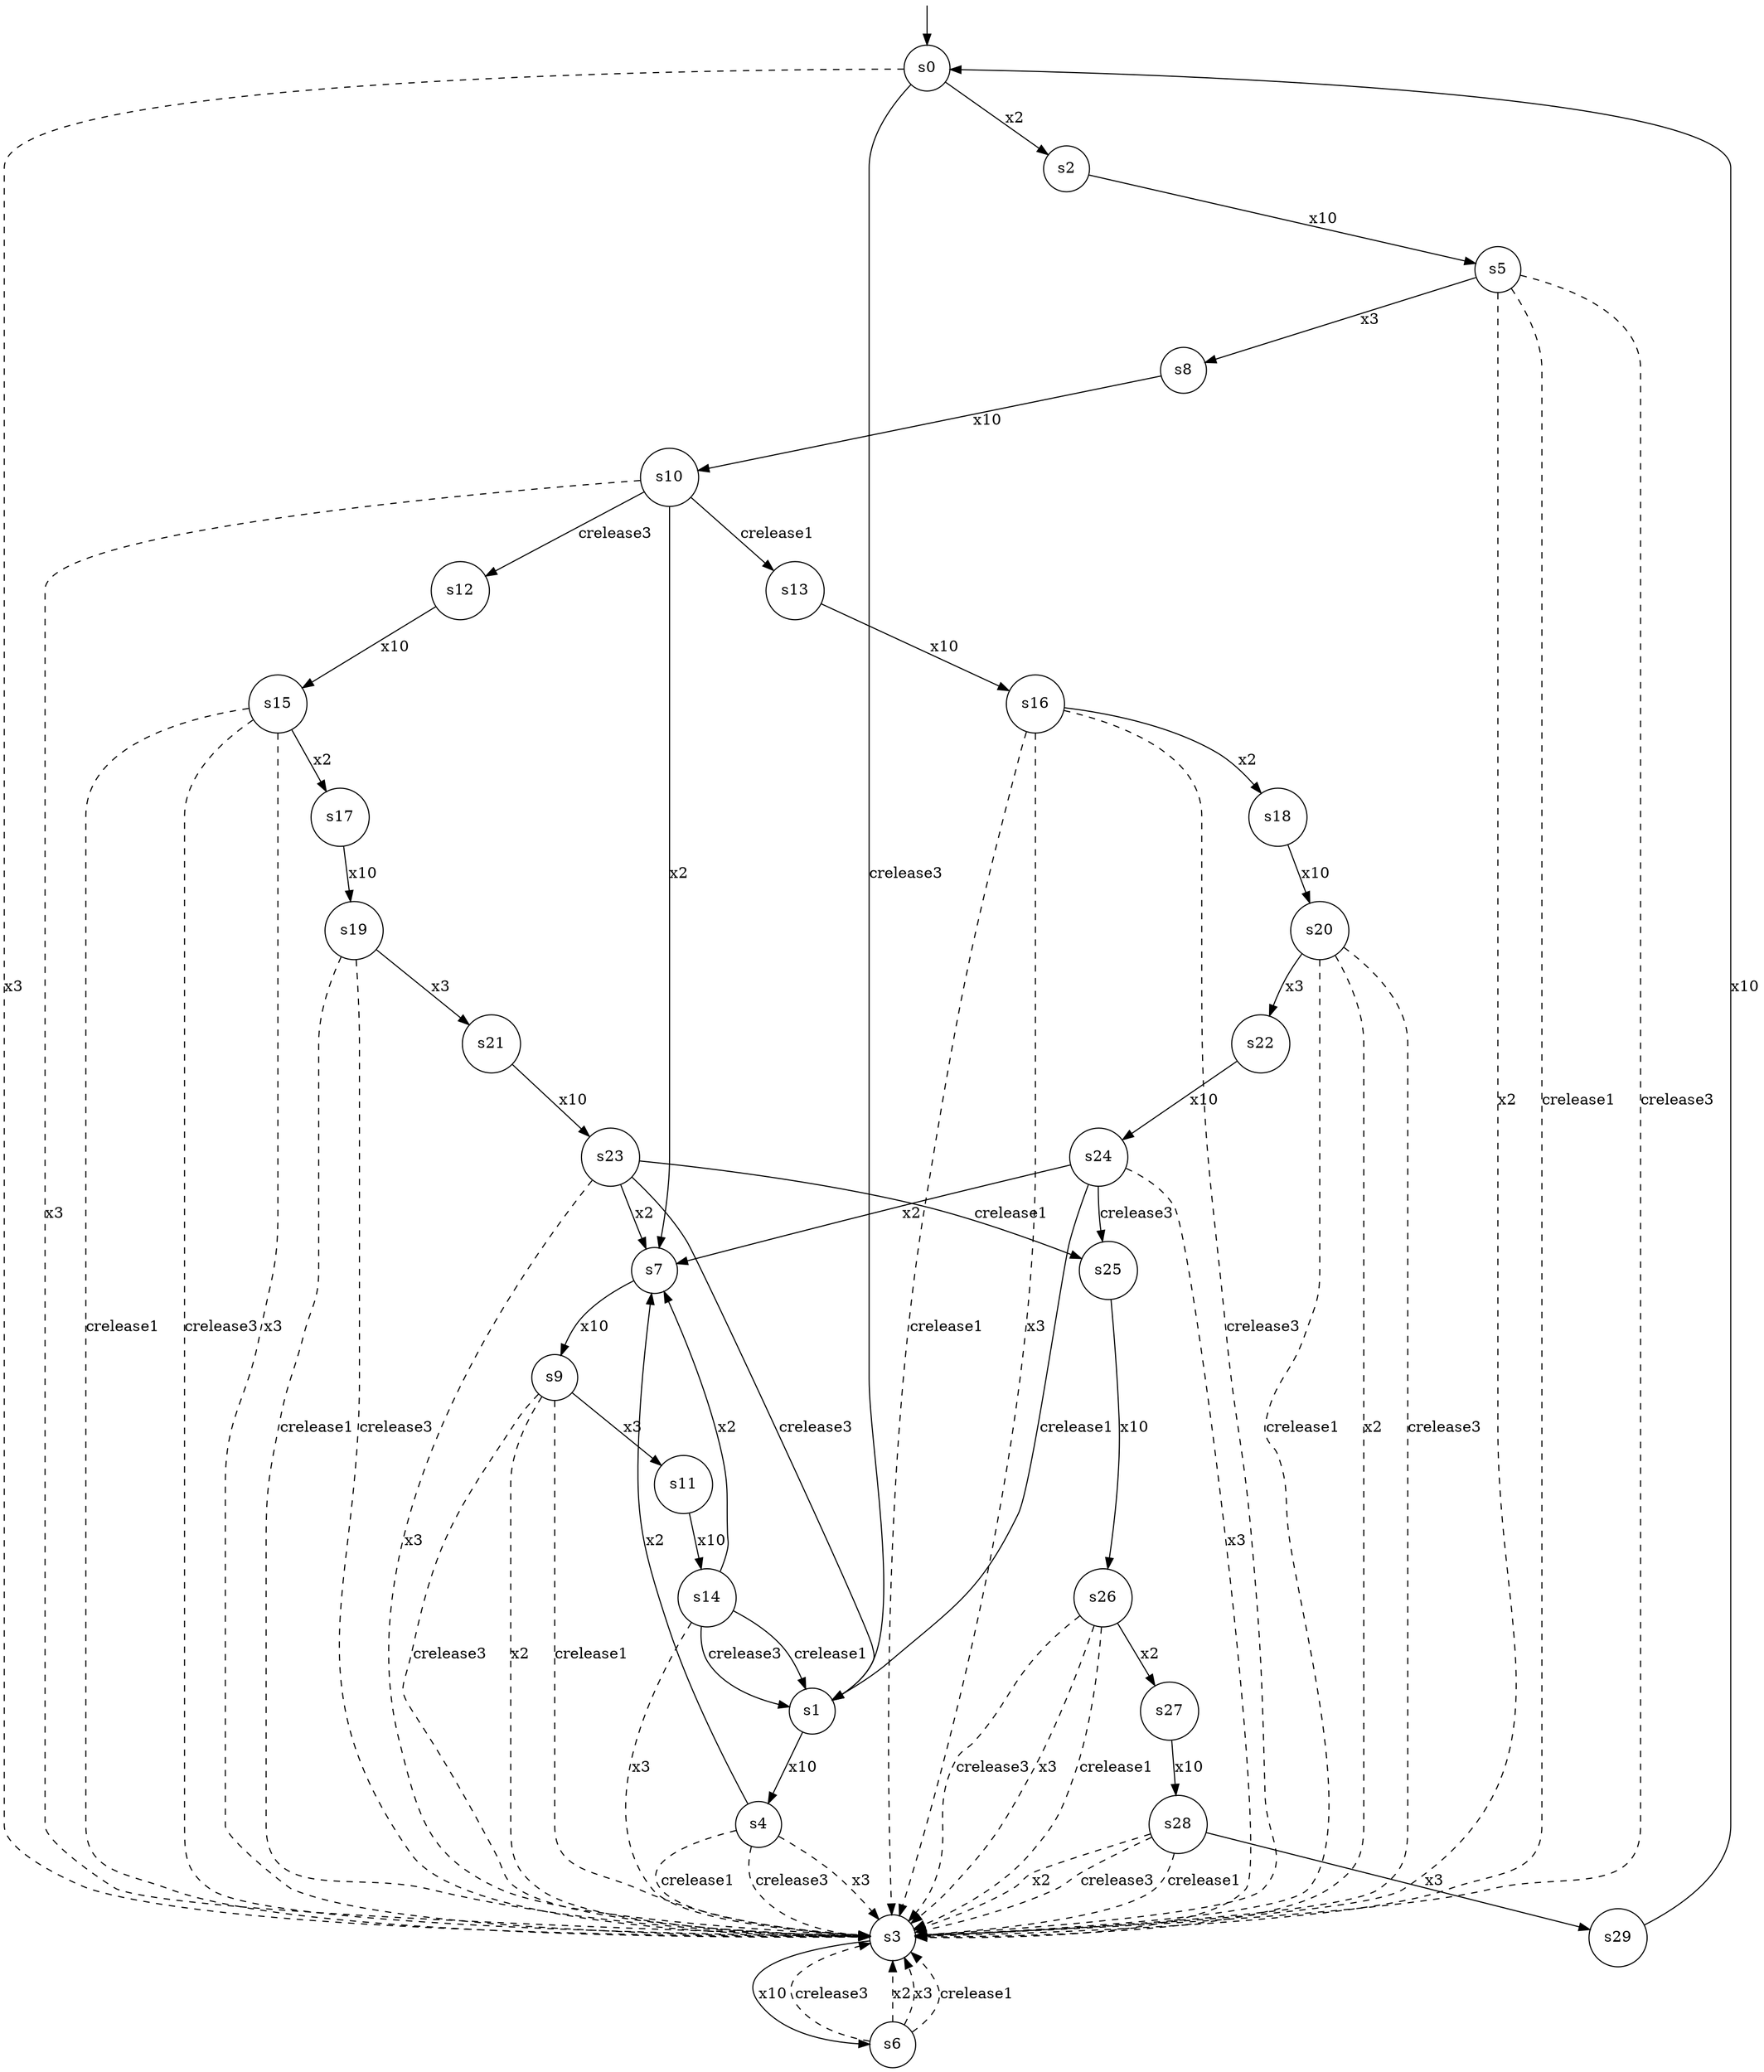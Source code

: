 digraph g {

	s0 [shape="circle" label="s0"];
	s1 [shape="circle" label="s9"];
	s2 [shape="circle" label="s8"];
	s3 [shape="circle" label="s3"];
	s4 [shape="circle" label="s2"];
	s5 [shape="circle" label="s1"];
	s6 [shape="circle" label="s7"];
	s7 [shape="circle" label="s6"];
	s8 [shape="circle" label="s5"];
	s9 [shape="circle" label="s4"];
	s10 [shape="circle" label="s19"];
	s11 [shape="circle" label="s18"];
	s12 [shape="circle" label="s13"];
	s13 [shape="circle" label="s12"];
	s14 [shape="circle" label="s11"];
	s15 [shape="circle" label="s10"];
	s16 [shape="circle" label="s17"];
	s17 [shape="circle" label="s16"];
	s18 [shape="circle" label="s15"];
	s19 [shape="circle" label="s14"];
	s20 [shape="circle" label="s22"];
	s21 [shape="circle" label="s23"];
	s22 [shape="circle" label="s20"];
	s23 [shape="circle" label="s21"];
	s24 [shape="circle" label="s26"];
	s25 [shape="circle" label="s27"];
	s26 [shape="circle" label="s24"];
	s27 [shape="circle" label="s25"];
	s28 [shape="circle" label="s28"];
	s29 [shape="circle" label="s29"];

	s24 -> s3 [modality="MAY", style="dashed", label="crelease1"];
	s26 -> s5 [modality="MUST", style="strict", label="crelease1"];
	s7 -> s3 [modality="MAY", style="dashed", label="crelease3"];
	s12 -> s17 [modality="MUST", style="strict", label="x10"];
	s8 -> s3 [modality="MAY", style="dashed", label="x2"];
	s18 -> s3 [modality="MAY", style="dashed", label="crelease1"];
	s26 -> s6 [modality="MUST", style="strict", label="x2"];
	s8 -> s2 [modality="MUST", style="strict", label="x3"];
	s17 -> s3 [modality="MAY", style="dashed", label="crelease1"];
	s0 -> s4 [modality="MUST", style="strict", label="x2"];
	s8 -> s3 [modality="MAY", style="dashed", label="crelease1"];
	s24 -> s3 [modality="MAY", style="dashed", label="crelease3"];
	s8 -> s3 [modality="MAY", style="dashed", label="crelease3"];
	s10 -> s3 [modality="MAY", style="dashed", label="crelease3"];
	s9 -> s6 [modality="MUST", style="strict", label="x2"];
	s28 -> s3 [modality="MAY", style="dashed", label="crelease3"];
	s24 -> s3 [modality="MAY", style="dashed", label="x3"];
	s18 -> s3 [modality="MAY", style="dashed", label="crelease3"];
	s9 -> s3 [modality="MAY", style="dashed", label="x3"];
	s24 -> s25 [modality="MUST", style="strict", label="x2"];
	s19 -> s6 [modality="MUST", style="strict", label="x2"];
	s3 -> s7 [modality="MUST", style="strict", label="x10"];
	s25 -> s28 [modality="MUST", style="strict", label="x10"];
	s5 -> s9 [modality="MUST", style="strict", label="x10"];
	s26 -> s3 [modality="MAY", style="dashed", label="x3"];
	s9 -> s3 [modality="MAY", style="dashed", label="crelease1"];
	s28 -> s3 [modality="MAY", style="dashed", label="crelease1"];
	s10 -> s3 [modality="MAY", style="dashed", label="crelease1"];
	s17 -> s3 [modality="MAY", style="dashed", label="x3"];
	s19 -> s5 [modality="MUST", style="strict", label="crelease3"];
	s28 -> s29 [modality="MUST", style="strict", label="x3"];
	s17 -> s11 [modality="MUST", style="strict", label="x2"];
	s19 -> s3 [modality="MAY", style="dashed", label="x3"];
	s28 -> s3 [modality="MAY", style="dashed", label="x2"];
	s0 -> s5 [modality="MUST", style="strict", label="crelease3"];
	s13 -> s18 [modality="MUST", style="strict", label="x10"];
	s4 -> s8 [modality="MUST", style="strict", label="x10"];
	s18 -> s3 [modality="MAY", style="dashed", label="x3"];
	s14 -> s19 [modality="MUST", style="strict", label="x10"];
	s9 -> s3 [modality="MAY", style="dashed", label="crelease3"];
	s15 -> s6 [modality="MUST", style="strict", label="x2"];
	s0 -> s3 [modality="MAY", style="dashed", label="x3"];
	s15 -> s3 [modality="MAY", style="dashed", label="x3"];
	s22 -> s3 [modality="MAY", style="dashed", label="crelease3"];
	s15 -> s12 [modality="MUST", style="strict", label="crelease1"];
	s19 -> s5 [modality="MUST", style="strict", label="crelease1"];
	s23 -> s21 [modality="MUST", style="strict", label="x10"];
	s15 -> s13 [modality="MUST", style="strict", label="crelease3"];
	s22 -> s3 [modality="MAY", style="dashed", label="crelease1"];
	s1 -> s3 [modality="MAY", style="dashed", label="x2"];
	s18 -> s16 [modality="MUST", style="strict", label="x2"];
	s22 -> s20 [modality="MUST", style="strict", label="x3"];
	s1 -> s14 [modality="MUST", style="strict", label="x3"];
	s29 -> s0 [modality="MUST", style="strict", label="x10"];
	s22 -> s3 [modality="MAY", style="dashed", label="x2"];
	s1 -> s3 [modality="MAY", style="dashed", label="crelease1"];
	s16 -> s10 [modality="MUST", style="strict", label="x10"];
	s1 -> s3 [modality="MAY", style="dashed", label="crelease3"];
	s10 -> s23 [modality="MUST", style="strict", label="x3"];
	s20 -> s26 [modality="MUST", style="strict", label="x10"];
	s2 -> s15 [modality="MUST", style="strict", label="x10"];
	s21 -> s5 [modality="MUST", style="strict", label="crelease3"];
	s6 -> s1 [modality="MUST", style="strict", label="x10"];
	s21 -> s27 [modality="MUST", style="strict", label="crelease1"];
	s27 -> s24 [modality="MUST", style="strict", label="x10"];
	s7 -> s3 [modality="MAY", style="dashed", label="x2"];
	s21 -> s3 [modality="MAY", style="dashed", label="x3"];
	s17 -> s3 [modality="MAY", style="dashed", label="crelease3"];
	s7 -> s3 [modality="MAY", style="dashed", label="x3"];
	s21 -> s6 [modality="MUST", style="strict", label="x2"];
	s11 -> s22 [modality="MUST", style="strict", label="x10"];
	s7 -> s3 [modality="MAY", style="dashed", label="crelease1"];
	s26 -> s27 [modality="MUST", style="strict", label="crelease3"];

__start0 [label="" shape="none" width="0" height="0"];
__start0 -> s0;
}
